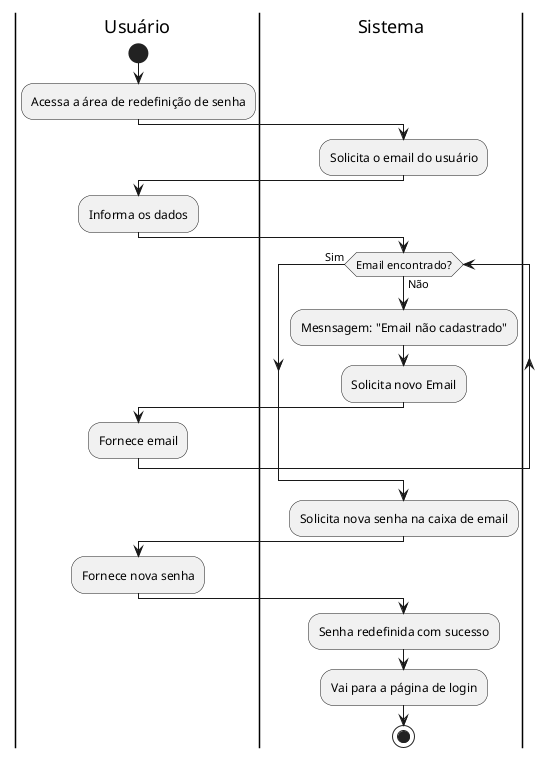 @startuml

|Usuário|
start
:Acessa a área de redefinição de senha;

|Sistema|
:Solicita o email do usuário;

|Usuário|
:Informa os dados;

|Sistema|
while (Email encontrado?) is (Não)
    :Mesnsagem: "Email não cadastrado";
    
    :Solicita novo Email;

    |Usuário|
    :Fornece email;
    
endwhile (Sim)

|Sistema|
:Solicita nova senha na caixa de email;

|Usuário|
:Fornece nova senha;

|Sistema|
:Senha redefinida com sucesso;
:Vai para a página de login;
stop

@enduml